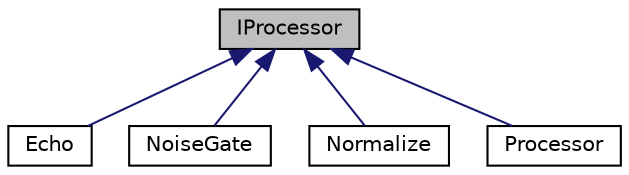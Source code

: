 digraph "IProcessor"
{
 // LATEX_PDF_SIZE
  edge [fontname="Helvetica",fontsize="10",labelfontname="Helvetica",labelfontsize="10"];
  node [fontname="Helvetica",fontsize="10",shape=record];
  Node1 [label="IProcessor",height=0.2,width=0.4,color="black", fillcolor="grey75", style="filled", fontcolor="black",tooltip=" "];
  Node1 -> Node2 [dir="back",color="midnightblue",fontsize="10",style="solid"];
  Node2 [label="Echo",height=0.2,width=0.4,color="black", fillcolor="white", style="filled",URL="$dc/dd7/classEcho.html",tooltip=" "];
  Node1 -> Node3 [dir="back",color="midnightblue",fontsize="10",style="solid"];
  Node3 [label="NoiseGate",height=0.2,width=0.4,color="black", fillcolor="white", style="filled",URL="$d3/d32/classNoiseGate.html",tooltip=" "];
  Node1 -> Node4 [dir="back",color="midnightblue",fontsize="10",style="solid"];
  Node4 [label="Normalize",height=0.2,width=0.4,color="black", fillcolor="white", style="filled",URL="$db/dc5/classNormalize.html",tooltip=" "];
  Node1 -> Node5 [dir="back",color="midnightblue",fontsize="10",style="solid"];
  Node5 [label="Processor",height=0.2,width=0.4,color="black", fillcolor="white", style="filled",URL="$db/d9f/classProcessor.html",tooltip=" "];
}
